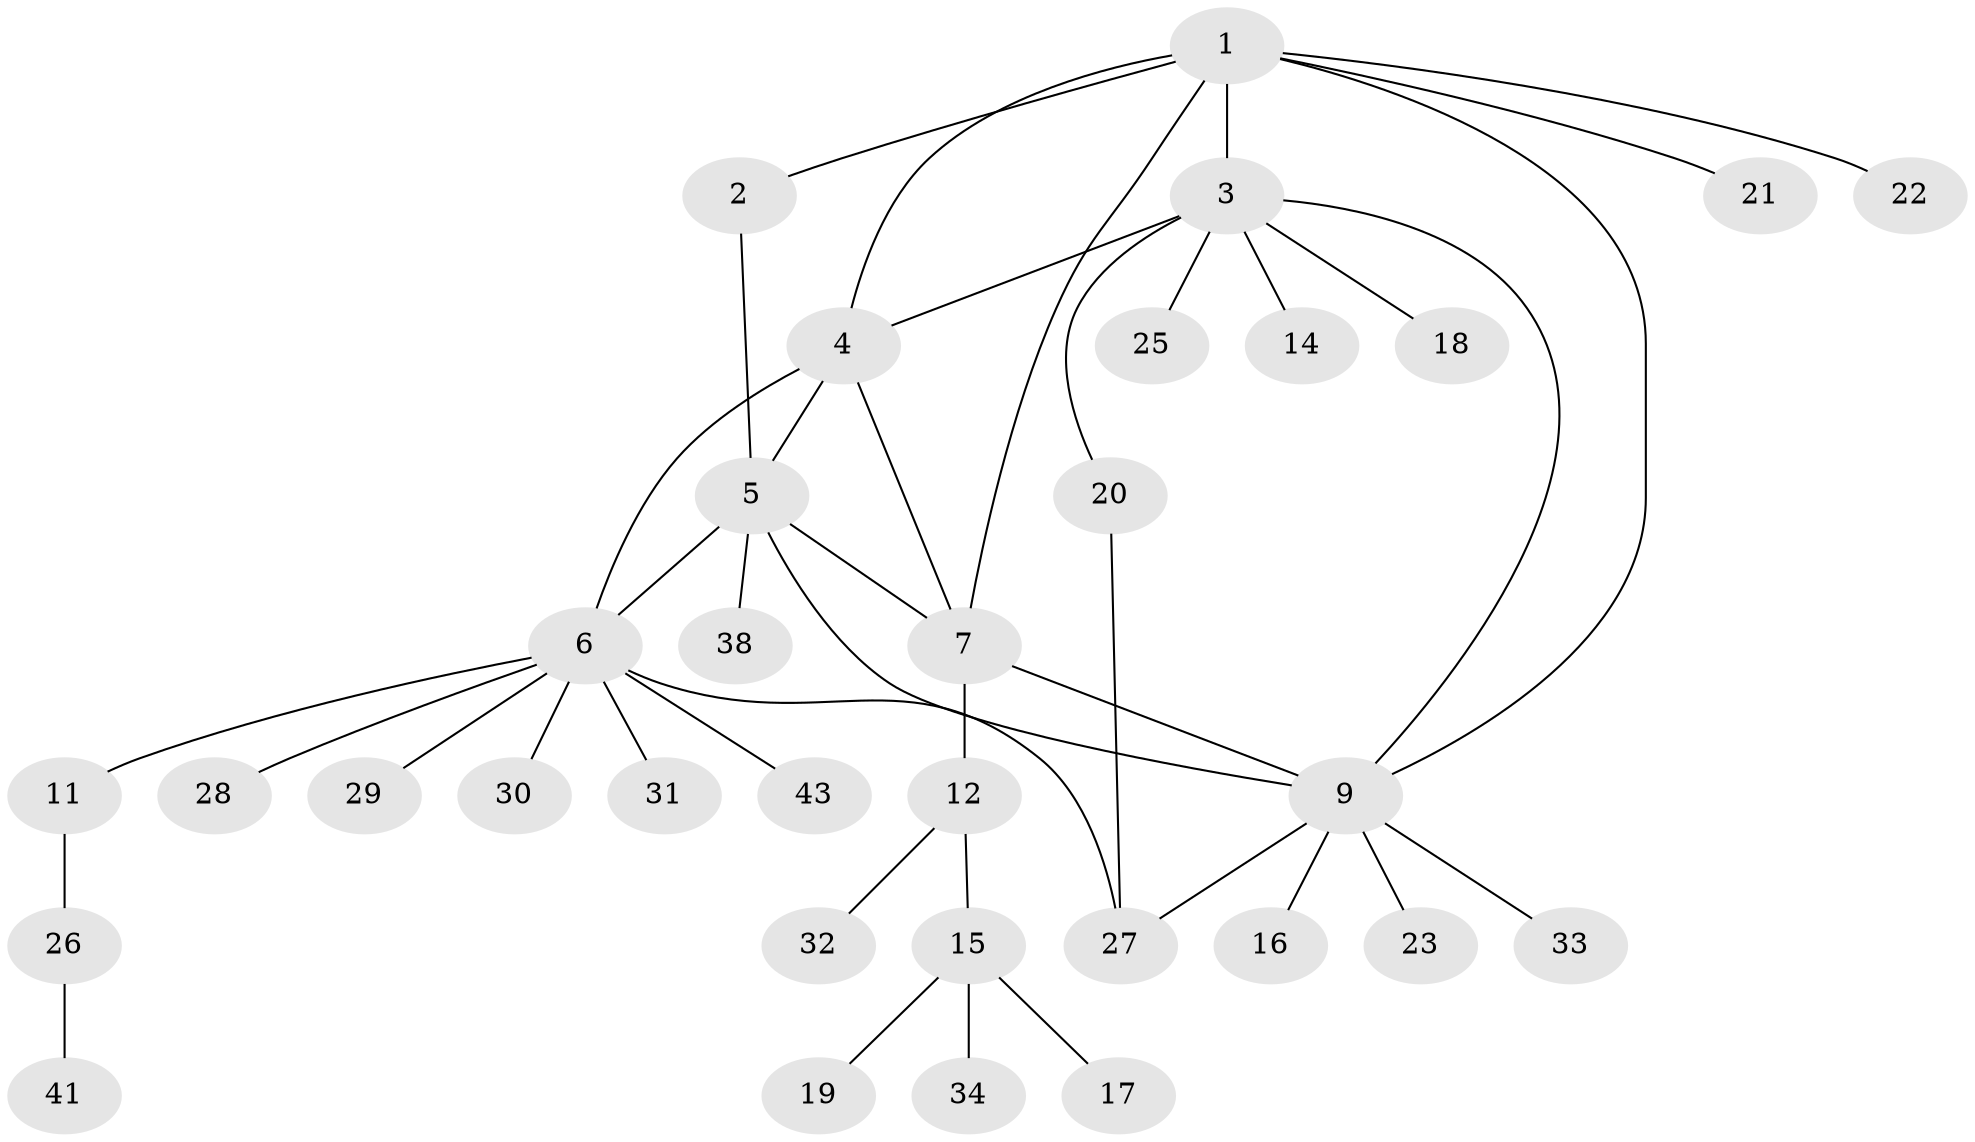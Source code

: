 // original degree distribution, {7: 0.038461538461538464, 2: 0.25, 8: 0.019230769230769232, 5: 0.09615384615384616, 10: 0.019230769230769232, 3: 0.057692307692307696, 4: 0.019230769230769232, 1: 0.5}
// Generated by graph-tools (version 1.1) at 2025/11/02/27/25 16:11:29]
// undirected, 33 vertices, 42 edges
graph export_dot {
graph [start="1"]
  node [color=gray90,style=filled];
  1 [super="+36"];
  2;
  3 [super="+24"];
  4 [super="+13"];
  5 [super="+47"];
  6 [super="+39"];
  7 [super="+8"];
  9 [super="+10"];
  11 [super="+44"];
  12 [super="+50"];
  14 [super="+52"];
  15 [super="+42"];
  16 [super="+40"];
  17;
  18;
  19 [super="+45"];
  20 [super="+37"];
  21 [super="+49"];
  22 [super="+35"];
  23 [super="+48"];
  25;
  26 [super="+51"];
  27;
  28;
  29;
  30;
  31;
  32;
  33 [super="+46"];
  34;
  38;
  41;
  43;
  1 -- 2;
  1 -- 4;
  1 -- 21;
  1 -- 22;
  1 -- 9;
  1 -- 3;
  1 -- 7;
  2 -- 5;
  3 -- 4;
  3 -- 9;
  3 -- 14;
  3 -- 18;
  3 -- 20;
  3 -- 25;
  4 -- 5;
  4 -- 7;
  4 -- 6;
  5 -- 6;
  5 -- 9;
  5 -- 38;
  5 -- 7;
  6 -- 11;
  6 -- 27;
  6 -- 28;
  6 -- 29;
  6 -- 30;
  6 -- 31;
  6 -- 43;
  7 -- 9;
  7 -- 12;
  9 -- 16;
  9 -- 23;
  9 -- 33;
  9 -- 27;
  11 -- 26;
  12 -- 15;
  12 -- 32;
  15 -- 17;
  15 -- 19;
  15 -- 34;
  20 -- 27;
  26 -- 41;
}
